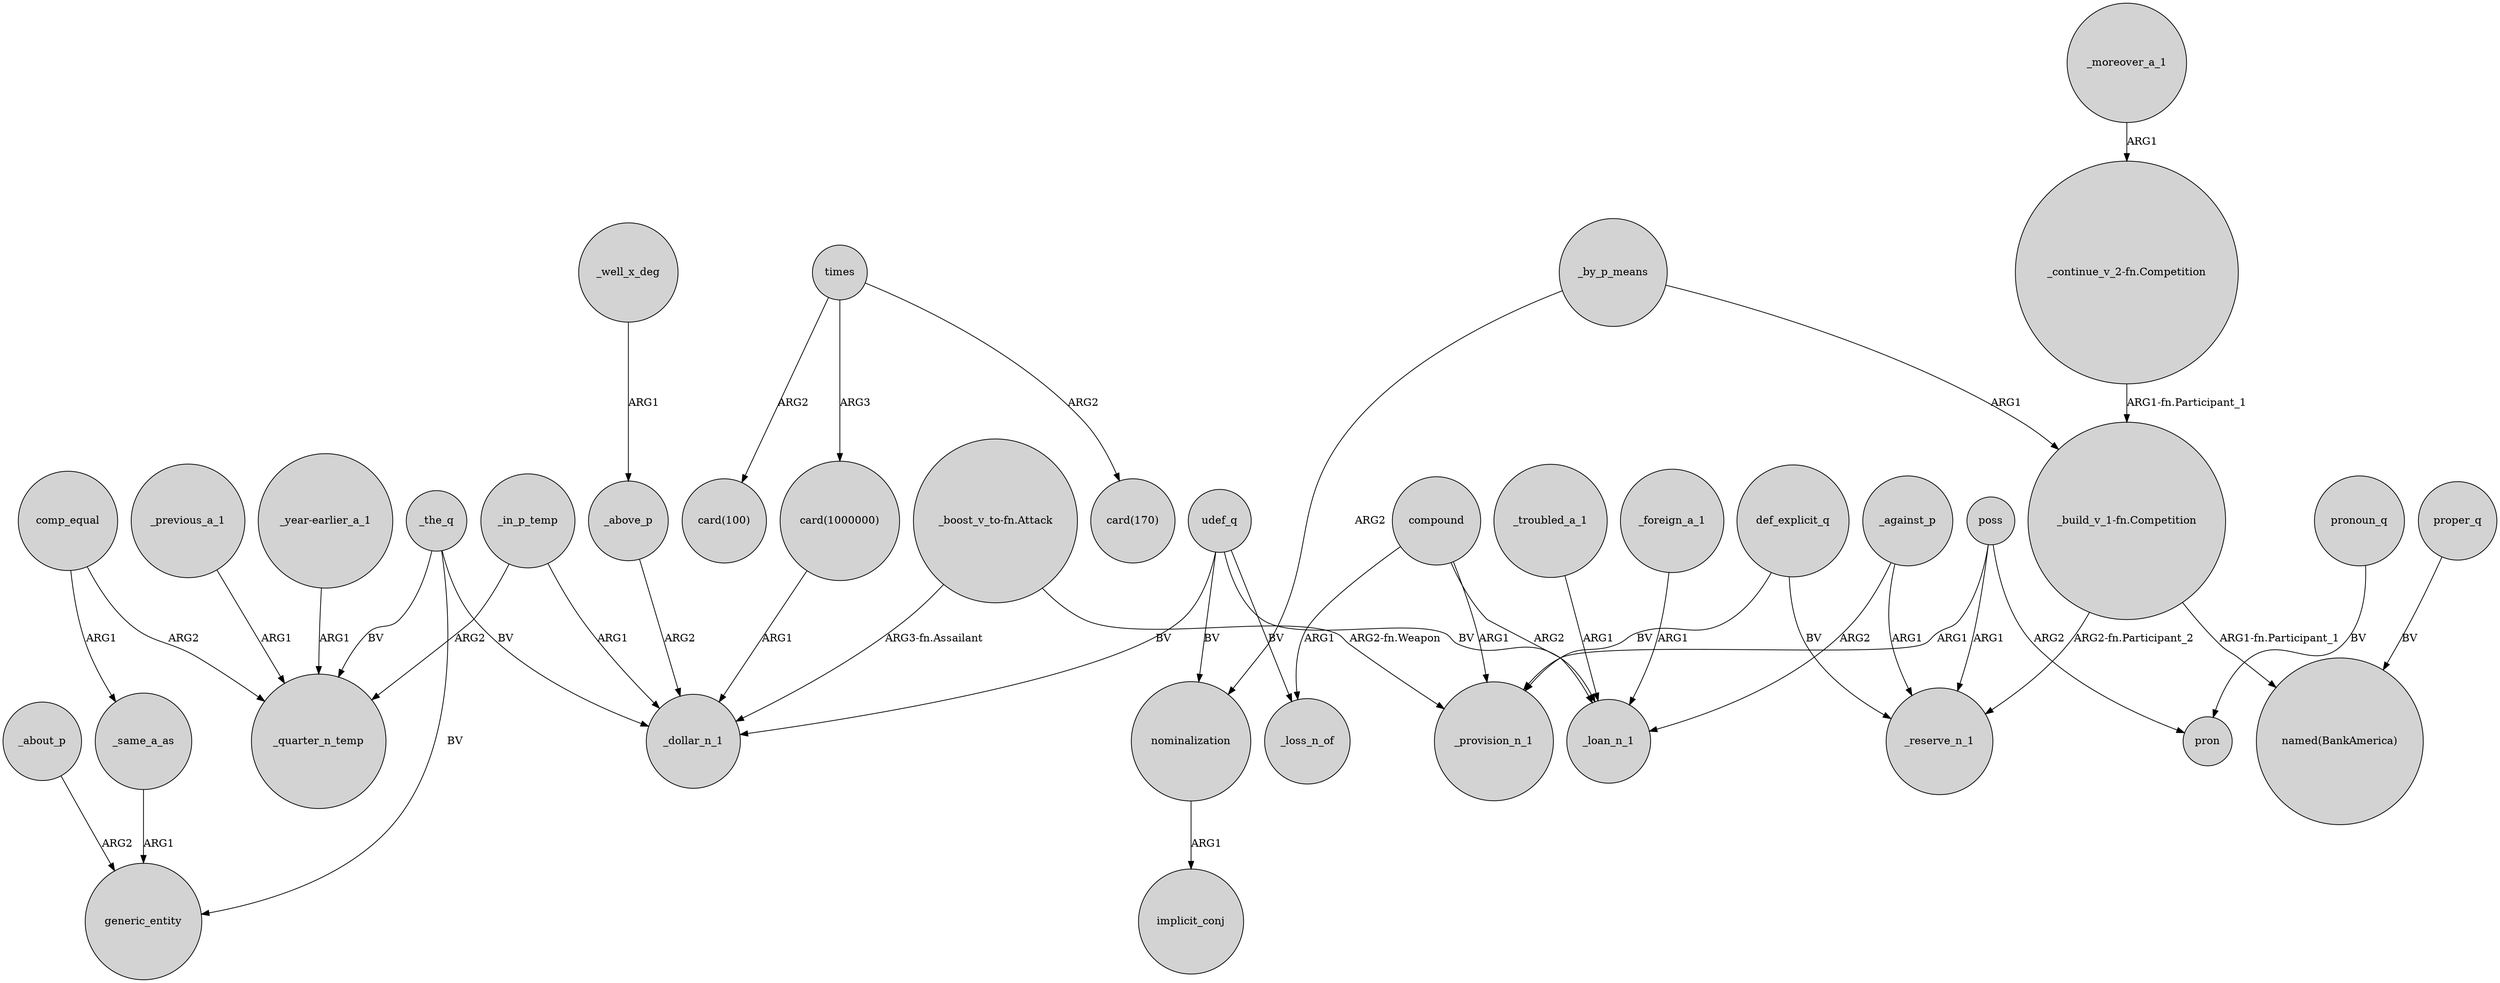 digraph {
	node [shape=circle style=filled]
	_in_p_temp -> _quarter_n_temp [label=ARG2]
	_against_p -> _reserve_n_1 [label=ARG1]
	_same_a_as -> generic_entity [label=ARG1]
	nominalization -> implicit_conj [label=ARG1]
	"_boost_v_to-fn.Attack" -> _provision_n_1 [label="ARG2-fn.Weapon"]
	_by_p_means -> "_build_v_1-fn.Competition" [label=ARG1]
	udef_q -> _loan_n_1 [label=BV]
	_the_q -> _quarter_n_temp [label=BV]
	udef_q -> nominalization [label=BV]
	times -> "card(1000000)" [label=ARG3]
	poss -> _provision_n_1 [label=ARG1]
	_previous_a_1 -> _quarter_n_temp [label=ARG1]
	_the_q -> _dollar_n_1 [label=BV]
	_above_p -> _dollar_n_1 [label=ARG2]
	proper_q -> "named(BankAmerica)" [label=BV]
	compound -> _provision_n_1 [label=ARG1]
	_against_p -> _loan_n_1 [label=ARG2]
	times -> "card(100)" [label=ARG2]
	_in_p_temp -> _dollar_n_1 [label=ARG1]
	def_explicit_q -> _provision_n_1 [label=BV]
	pronoun_q -> pron [label=BV]
	"_continue_v_2-fn.Competition" -> "_build_v_1-fn.Competition" [label="ARG1-fn.Participant_1"]
	_moreover_a_1 -> "_continue_v_2-fn.Competition" [label=ARG1]
	poss -> pron [label=ARG2]
	compound -> _loss_n_of [label=ARG1]
	"_boost_v_to-fn.Attack" -> _dollar_n_1 [label="ARG3-fn.Assailant"]
	def_explicit_q -> _reserve_n_1 [label=BV]
	_well_x_deg -> _above_p [label=ARG1]
	udef_q -> _loss_n_of [label=BV]
	"_year-earlier_a_1" -> _quarter_n_temp [label=ARG1]
	_by_p_means -> nominalization [label=ARG2]
	"_build_v_1-fn.Competition" -> _reserve_n_1 [label="ARG2-fn.Participant_2"]
	udef_q -> _dollar_n_1 [label=BV]
	_the_q -> generic_entity [label=BV]
	comp_equal -> _quarter_n_temp [label=ARG2]
	"card(1000000)" -> _dollar_n_1 [label=ARG1]
	_about_p -> generic_entity [label=ARG2]
	_foreign_a_1 -> _loan_n_1 [label=ARG1]
	poss -> _reserve_n_1 [label=ARG1]
	times -> "card(170)" [label=ARG2]
	_troubled_a_1 -> _loan_n_1 [label=ARG1]
	comp_equal -> _same_a_as [label=ARG1]
	compound -> _loan_n_1 [label=ARG2]
	"_build_v_1-fn.Competition" -> "named(BankAmerica)" [label="ARG1-fn.Participant_1"]
}
